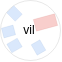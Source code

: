 <mxfile version="21.3.2" type="github">
  <diagram name="Страница 1" id="qyMJKA6wbGwcwe2PbERa">
    <mxGraphModel dx="183" dy="103" grid="1" gridSize="1" guides="1" tooltips="1" connect="1" arrows="1" fold="1" page="1" pageScale="1" pageWidth="827" pageHeight="1169" math="0" shadow="0">
      <root>
        <mxCell id="0" />
        <mxCell id="1" parent="0" />
        <mxCell id="09WcuCSgEutDgm5XiJ9v-3" value="" style="group" vertex="1" connectable="0" parent="1">
          <mxGeometry x="542" y="357" width="30" height="30" as="geometry" />
        </mxCell>
        <mxCell id="09WcuCSgEutDgm5XiJ9v-1" value="" style="ellipse;whiteSpace=wrap;html=1;aspect=fixed;fillColor=none;strokeWidth=0;movable=0;resizable=0;rotatable=0;deletable=0;editable=0;locked=1;connectable=0;" vertex="1" parent="09WcuCSgEutDgm5XiJ9v-3">
          <mxGeometry width="30" height="30" as="geometry" />
        </mxCell>
        <mxCell id="mXehWSmkrtnXyW8H-YC_-2" value="" style="rounded=0;whiteSpace=wrap;html=1;strokeWidth=0;fillColor=#dae8fc;strokeColor=#6c8ebf;rotation=45;movable=0;resizable=0;rotatable=0;deletable=0;editable=0;locked=1;connectable=0;" parent="09WcuCSgEutDgm5XiJ9v-3" vertex="1">
          <mxGeometry x="4" y="4" width="6" height="5" as="geometry" />
        </mxCell>
        <mxCell id="mXehWSmkrtnXyW8H-YC_-3" value="" style="rounded=0;whiteSpace=wrap;html=1;strokeWidth=0;fillColor=#dae8fc;strokeColor=#6c8ebf;rotation=-15;movable=0;resizable=0;rotatable=0;deletable=0;editable=0;locked=1;connectable=0;" parent="09WcuCSgEutDgm5XiJ9v-3" vertex="1">
          <mxGeometry x="1" y="13" width="6" height="5" as="geometry" />
        </mxCell>
        <mxCell id="mXehWSmkrtnXyW8H-YC_-4" value="" style="rounded=0;whiteSpace=wrap;html=1;strokeWidth=0;fillColor=#dae8fc;strokeColor=#6c8ebf;rotation=-30;movable=0;resizable=0;rotatable=0;deletable=0;editable=0;locked=1;connectable=0;" parent="09WcuCSgEutDgm5XiJ9v-3" vertex="1">
          <mxGeometry x="4" y="20" width="6" height="5" as="geometry" />
        </mxCell>
        <mxCell id="mXehWSmkrtnXyW8H-YC_-5" value="" style="rounded=0;whiteSpace=wrap;html=1;strokeWidth=0;fillColor=#dae8fc;strokeColor=#6c8ebf;rotation=60;movable=0;resizable=0;rotatable=0;deletable=0;editable=0;locked=1;connectable=0;" parent="09WcuCSgEutDgm5XiJ9v-3" vertex="1">
          <mxGeometry x="16" y="21" width="6" height="5" as="geometry" />
        </mxCell>
        <mxCell id="mXehWSmkrtnXyW8H-YC_-8" value="" style="rounded=0;whiteSpace=wrap;html=1;strokeWidth=0;fillColor=#f8cecc;strokeColor=#b85450;rotation=-15;container=0;movable=0;resizable=0;rotatable=0;deletable=0;editable=0;locked=1;connectable=0;" parent="09WcuCSgEutDgm5XiJ9v-3" vertex="1">
          <mxGeometry x="17" y="8" width="11" height="6" as="geometry" />
        </mxCell>
        <mxCell id="09WcuCSgEutDgm5XiJ9v-2" value="vil" style="text;html=1;strokeColor=none;fillColor=none;align=center;verticalAlign=middle;whiteSpace=wrap;rounded=0;fontSize=6;movable=0;resizable=0;rotatable=0;deletable=0;editable=0;locked=1;connectable=0;" vertex="1" parent="09WcuCSgEutDgm5XiJ9v-3">
          <mxGeometry x="11" y="12" width="7" height="6" as="geometry" />
        </mxCell>
      </root>
    </mxGraphModel>
  </diagram>
</mxfile>

